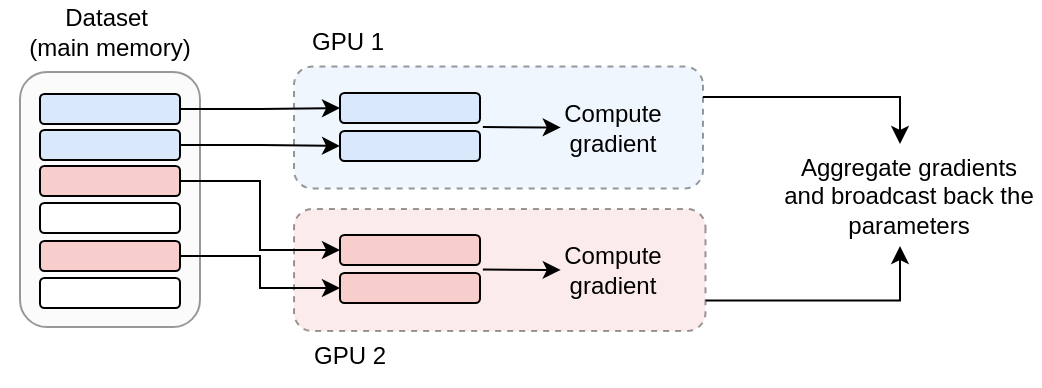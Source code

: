 <mxfile version="24.2.0" type="device">
  <diagram name="Pagina-1" id="dIYstFHjzy6HNKNLW9c2">
    <mxGraphModel dx="1247" dy="450" grid="1" gridSize="10" guides="1" tooltips="1" connect="1" arrows="1" fold="1" page="1" pageScale="1" pageWidth="1500" pageHeight="500" math="1" shadow="0">
      <root>
        <mxCell id="0" />
        <mxCell id="1" parent="0" />
        <mxCell id="RY2TyK-Ii9rugmBjF38j-84" style="edgeStyle=orthogonalEdgeStyle;rounded=0;orthogonalLoop=1;jettySize=auto;html=1;exitX=0.75;exitY=0;exitDx=0;exitDy=0;entryX=0.5;entryY=1;entryDx=0;entryDy=0;" parent="1" source="RY2TyK-Ii9rugmBjF38j-14" target="RY2TyK-Ii9rugmBjF38j-79" edge="1">
          <mxGeometry relative="1" as="geometry" />
        </mxCell>
        <mxCell id="RY2TyK-Ii9rugmBjF38j-14" value="" style="rounded=1;whiteSpace=wrap;html=1;fillColor=#f8cecc;strokeWidth=1;strokeColor=default;dashed=1;opacity=40;rotation=90;" parent="1" vertex="1">
          <mxGeometry x="389.38" y="185.13" width="61" height="205.75" as="geometry" />
        </mxCell>
        <mxCell id="RY2TyK-Ii9rugmBjF38j-83" style="edgeStyle=orthogonalEdgeStyle;rounded=0;orthogonalLoop=1;jettySize=auto;html=1;exitX=0.25;exitY=0;exitDx=0;exitDy=0;entryX=0.5;entryY=0;entryDx=0;entryDy=0;" parent="1" source="RY2TyK-Ii9rugmBjF38j-40" target="RY2TyK-Ii9rugmBjF38j-79" edge="1">
          <mxGeometry relative="1" as="geometry" />
        </mxCell>
        <mxCell id="RY2TyK-Ii9rugmBjF38j-40" value="" style="rounded=1;whiteSpace=wrap;html=1;fillColor=#dae8fc;strokeWidth=1;strokeColor=default;dashed=1;opacity=40;rotation=90;" parent="1" vertex="1">
          <mxGeometry x="388.75" y="114.5" width="61" height="204.5" as="geometry" />
        </mxCell>
        <mxCell id="RY2TyK-Ii9rugmBjF38j-9" value="" style="rounded=1;whiteSpace=wrap;html=1;fillColor=#f5f5f5;strokeWidth=1;rotation=90;fontColor=#333333;strokeColor=default;opacity=40;" parent="1" vertex="1">
          <mxGeometry x="161.25" y="207.75" width="127.5" height="90" as="geometry" />
        </mxCell>
        <mxCell id="RY2TyK-Ii9rugmBjF38j-70" style="edgeStyle=orthogonalEdgeStyle;rounded=0;orthogonalLoop=1;jettySize=auto;html=1;exitX=0;exitY=0.5;exitDx=0;exitDy=0;entryX=0;entryY=0.5;entryDx=0;entryDy=0;" parent="1" source="RY2TyK-Ii9rugmBjF38j-2" target="RY2TyK-Ii9rugmBjF38j-23" edge="1">
          <mxGeometry relative="1" as="geometry" />
        </mxCell>
        <mxCell id="RY2TyK-Ii9rugmBjF38j-2" value="" style="rounded=1;whiteSpace=wrap;html=1;rotation=-180;fillColor=#dae8fc;strokeColor=default;" parent="1" vertex="1">
          <mxGeometry x="190" y="200" width="70" height="15" as="geometry" />
        </mxCell>
        <mxCell id="RY2TyK-Ii9rugmBjF38j-69" style="edgeStyle=orthogonalEdgeStyle;rounded=0;orthogonalLoop=1;jettySize=auto;html=1;exitX=0;exitY=0.5;exitDx=0;exitDy=0;entryX=0;entryY=0.5;entryDx=0;entryDy=0;" parent="1" source="RY2TyK-Ii9rugmBjF38j-3" target="RY2TyK-Ii9rugmBjF38j-24" edge="1">
          <mxGeometry relative="1" as="geometry" />
        </mxCell>
        <mxCell id="RY2TyK-Ii9rugmBjF38j-3" value="" style="rounded=1;whiteSpace=wrap;html=1;rotation=-180;fillColor=#dae8fc;strokeColor=default;" parent="1" vertex="1">
          <mxGeometry x="190" y="218" width="70" height="15" as="geometry" />
        </mxCell>
        <mxCell id="RY2TyK-Ii9rugmBjF38j-65" style="edgeStyle=orthogonalEdgeStyle;rounded=0;orthogonalLoop=1;jettySize=auto;html=1;exitX=0;exitY=0.5;exitDx=0;exitDy=0;entryX=0;entryY=0.5;entryDx=0;entryDy=0;" parent="1" source="RY2TyK-Ii9rugmBjF38j-4" target="RY2TyK-Ii9rugmBjF38j-15" edge="1">
          <mxGeometry relative="1" as="geometry" />
        </mxCell>
        <mxCell id="RY2TyK-Ii9rugmBjF38j-4" value="" style="rounded=1;whiteSpace=wrap;html=1;rotation=-180;fillColor=#f8cecc;strokeColor=default;" parent="1" vertex="1">
          <mxGeometry x="190" y="236" width="70" height="15" as="geometry" />
        </mxCell>
        <mxCell id="RY2TyK-Ii9rugmBjF38j-6" value="" style="rounded=1;whiteSpace=wrap;html=1;rotation=-180;" parent="1" vertex="1">
          <mxGeometry x="190" y="254.5" width="70" height="15" as="geometry" />
        </mxCell>
        <mxCell id="RY2TyK-Ii9rugmBjF38j-10" value="Dataset&amp;nbsp;&lt;div&gt;(main memory)&lt;/div&gt;" style="text;html=1;align=center;verticalAlign=middle;whiteSpace=wrap;rounded=0;" parent="1" vertex="1">
          <mxGeometry x="170" y="153.5" width="110" height="30" as="geometry" />
        </mxCell>
        <mxCell id="RY2TyK-Ii9rugmBjF38j-15" value="" style="rounded=1;whiteSpace=wrap;html=1;rotation=0;fillColor=#f8cecc;strokeColor=default;" parent="1" vertex="1">
          <mxGeometry x="340" y="270.5" width="70" height="15" as="geometry" />
        </mxCell>
        <mxCell id="RY2TyK-Ii9rugmBjF38j-16" value="" style="rounded=1;whiteSpace=wrap;html=1;rotation=0;fillColor=#f8cecc;strokeColor=default;" parent="1" vertex="1">
          <mxGeometry x="340" y="289.5" width="70" height="15" as="geometry" />
        </mxCell>
        <mxCell id="RY2TyK-Ii9rugmBjF38j-23" value="" style="rounded=1;whiteSpace=wrap;html=1;rotation=0;fillColor=#dae8fc;strokeColor=default;" parent="1" vertex="1">
          <mxGeometry x="340" y="199.5" width="70" height="15" as="geometry" />
        </mxCell>
        <mxCell id="RY2TyK-Ii9rugmBjF38j-24" value="" style="rounded=1;whiteSpace=wrap;html=1;rotation=0;fillColor=#dae8fc;strokeColor=default;" parent="1" vertex="1">
          <mxGeometry x="340" y="218.5" width="70" height="15" as="geometry" />
        </mxCell>
        <mxCell id="RY2TyK-Ii9rugmBjF38j-36" value="&lt;span style=&quot;&quot;&gt;GPU 2&lt;/span&gt;" style="text;html=1;align=center;verticalAlign=middle;whiteSpace=wrap;rounded=0;fontStyle=0;rotation=0;" parent="1" vertex="1">
          <mxGeometry x="315.25" y="316" width="60" height="30" as="geometry" />
        </mxCell>
        <mxCell id="RY2TyK-Ii9rugmBjF38j-50" value="" style="endArrow=classic;html=1;rounded=0;exitX=0.969;exitY=-0.037;exitDx=0;exitDy=0;exitPerimeter=0;" parent="1" edge="1">
          <mxGeometry width="50" height="50" relative="1" as="geometry">
            <mxPoint x="411.435" y="216.55" as="sourcePoint" />
            <mxPoint x="450.38" y="216.72" as="targetPoint" />
          </mxGeometry>
        </mxCell>
        <mxCell id="RY2TyK-Ii9rugmBjF38j-66" style="edgeStyle=orthogonalEdgeStyle;rounded=0;orthogonalLoop=1;jettySize=auto;html=1;exitX=0;exitY=0.5;exitDx=0;exitDy=0;entryX=0;entryY=0.5;entryDx=0;entryDy=0;" parent="1" source="RY2TyK-Ii9rugmBjF38j-60" target="RY2TyK-Ii9rugmBjF38j-16" edge="1">
          <mxGeometry relative="1" as="geometry" />
        </mxCell>
        <mxCell id="RY2TyK-Ii9rugmBjF38j-60" value="" style="rounded=1;whiteSpace=wrap;html=1;rotation=-180;fillColor=#f8cecc;strokeColor=default;" parent="1" vertex="1">
          <mxGeometry x="190" y="273.5" width="70" height="15" as="geometry" />
        </mxCell>
        <mxCell id="RY2TyK-Ii9rugmBjF38j-61" value="" style="rounded=1;whiteSpace=wrap;html=1;rotation=-180;" parent="1" vertex="1">
          <mxGeometry x="190" y="292" width="70" height="15" as="geometry" />
        </mxCell>
        <mxCell id="RY2TyK-Ii9rugmBjF38j-68" value="&lt;span style=&quot;&quot;&gt;GPU 1&lt;/span&gt;" style="text;html=1;align=center;verticalAlign=middle;whiteSpace=wrap;rounded=0;fontStyle=0;rotation=0;" parent="1" vertex="1">
          <mxGeometry x="314.25" y="158.5" width="60" height="30" as="geometry" />
        </mxCell>
        <mxCell id="RY2TyK-Ii9rugmBjF38j-71" value="Compute&lt;div&gt;gradient&lt;/div&gt;" style="text;html=1;align=center;verticalAlign=middle;whiteSpace=wrap;rounded=0;spacingLeft=9;" parent="1" vertex="1">
          <mxGeometry x="435.25" y="201.75" width="73.5" height="30" as="geometry" />
        </mxCell>
        <mxCell id="RY2TyK-Ii9rugmBjF38j-76" value="" style="endArrow=classic;html=1;rounded=0;exitX=0.969;exitY=-0.037;exitDx=0;exitDy=0;exitPerimeter=0;" parent="1" edge="1">
          <mxGeometry width="50" height="50" relative="1" as="geometry">
            <mxPoint x="411.435" y="287.81" as="sourcePoint" />
            <mxPoint x="450.38" y="287.98" as="targetPoint" />
          </mxGeometry>
        </mxCell>
        <mxCell id="RY2TyK-Ii9rugmBjF38j-77" value="Compute&lt;div&gt;gradient&lt;/div&gt;" style="text;html=1;align=center;verticalAlign=middle;whiteSpace=wrap;rounded=0;spacingLeft=9;" parent="1" vertex="1">
          <mxGeometry x="435.25" y="273.01" width="73.5" height="30" as="geometry" />
        </mxCell>
        <mxCell id="RY2TyK-Ii9rugmBjF38j-79" value="Aggregate gradients and broadcast back the parameters" style="text;html=1;align=center;verticalAlign=middle;whiteSpace=wrap;rounded=0;spacingLeft=9;" parent="1" vertex="1">
          <mxGeometry x="550" y="225" width="140" height="51" as="geometry" />
        </mxCell>
      </root>
    </mxGraphModel>
  </diagram>
</mxfile>
